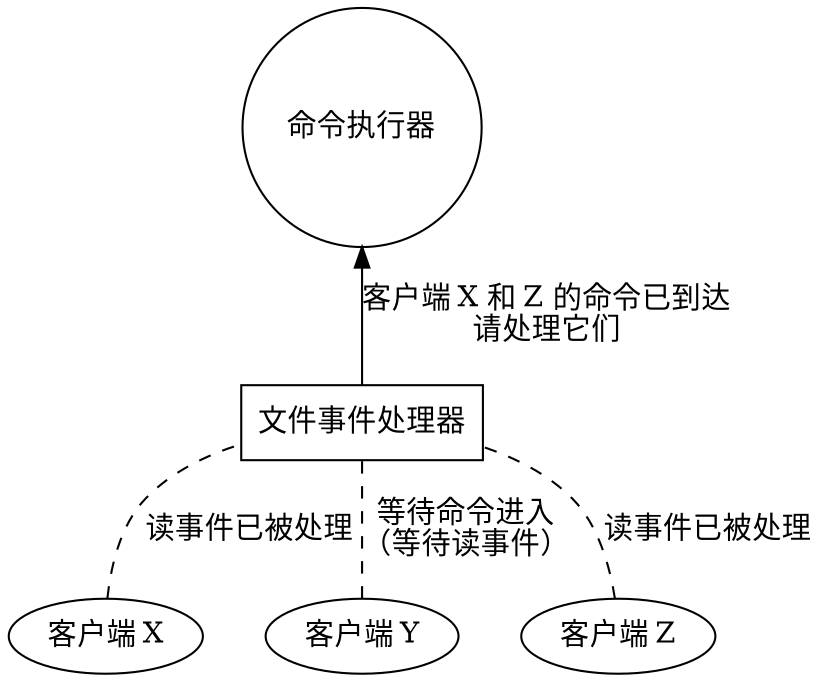 digraph pending {

    rankdir = BT;

    executor [label = "命令执行器", shape = circle];

    file_event_handler [label = "文件事件处理器", shape = record];

    client_x [label = "客户端 X"];

    client_y [label = "客户端 Y"];

    client_z [label = "客户端 Z"];

    client_x -> file_event_handler [dir = none, style = dashed, label = "读事件已被处理"];
    client_y -> file_event_handler [dir = none, style = dashed, label = "等待命令进入\n（等待读事件）"];
    client_z -> file_event_handler [dir = none, style = dashed, label = "读事件已被处理"];

    file_event_handler -> executor [label = "客户端 X 和 Z 的命令已到达\n请处理它们"];

}
